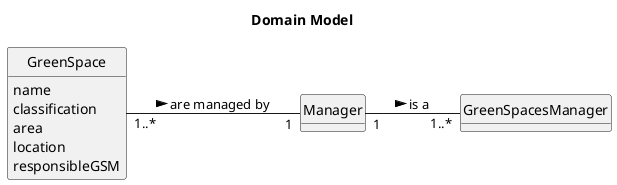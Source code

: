 @startuml
skinparam monochrome true
skinparam packageStyle rectangle
skinparam shadowing false

left to right direction

skinparam classAttributeIconSize 0

hide circle
hide methods

title Domain Model

class GreenSpacesManager{
}

class Manager {
}


class GreenSpace {
    name
    classification
    area
    location
    responsibleGSM
}


Manager "1" -- "1..*" GreenSpacesManager: is a >
GreenSpace "1..*" -- "1" Manager: are managed by >


@enduml